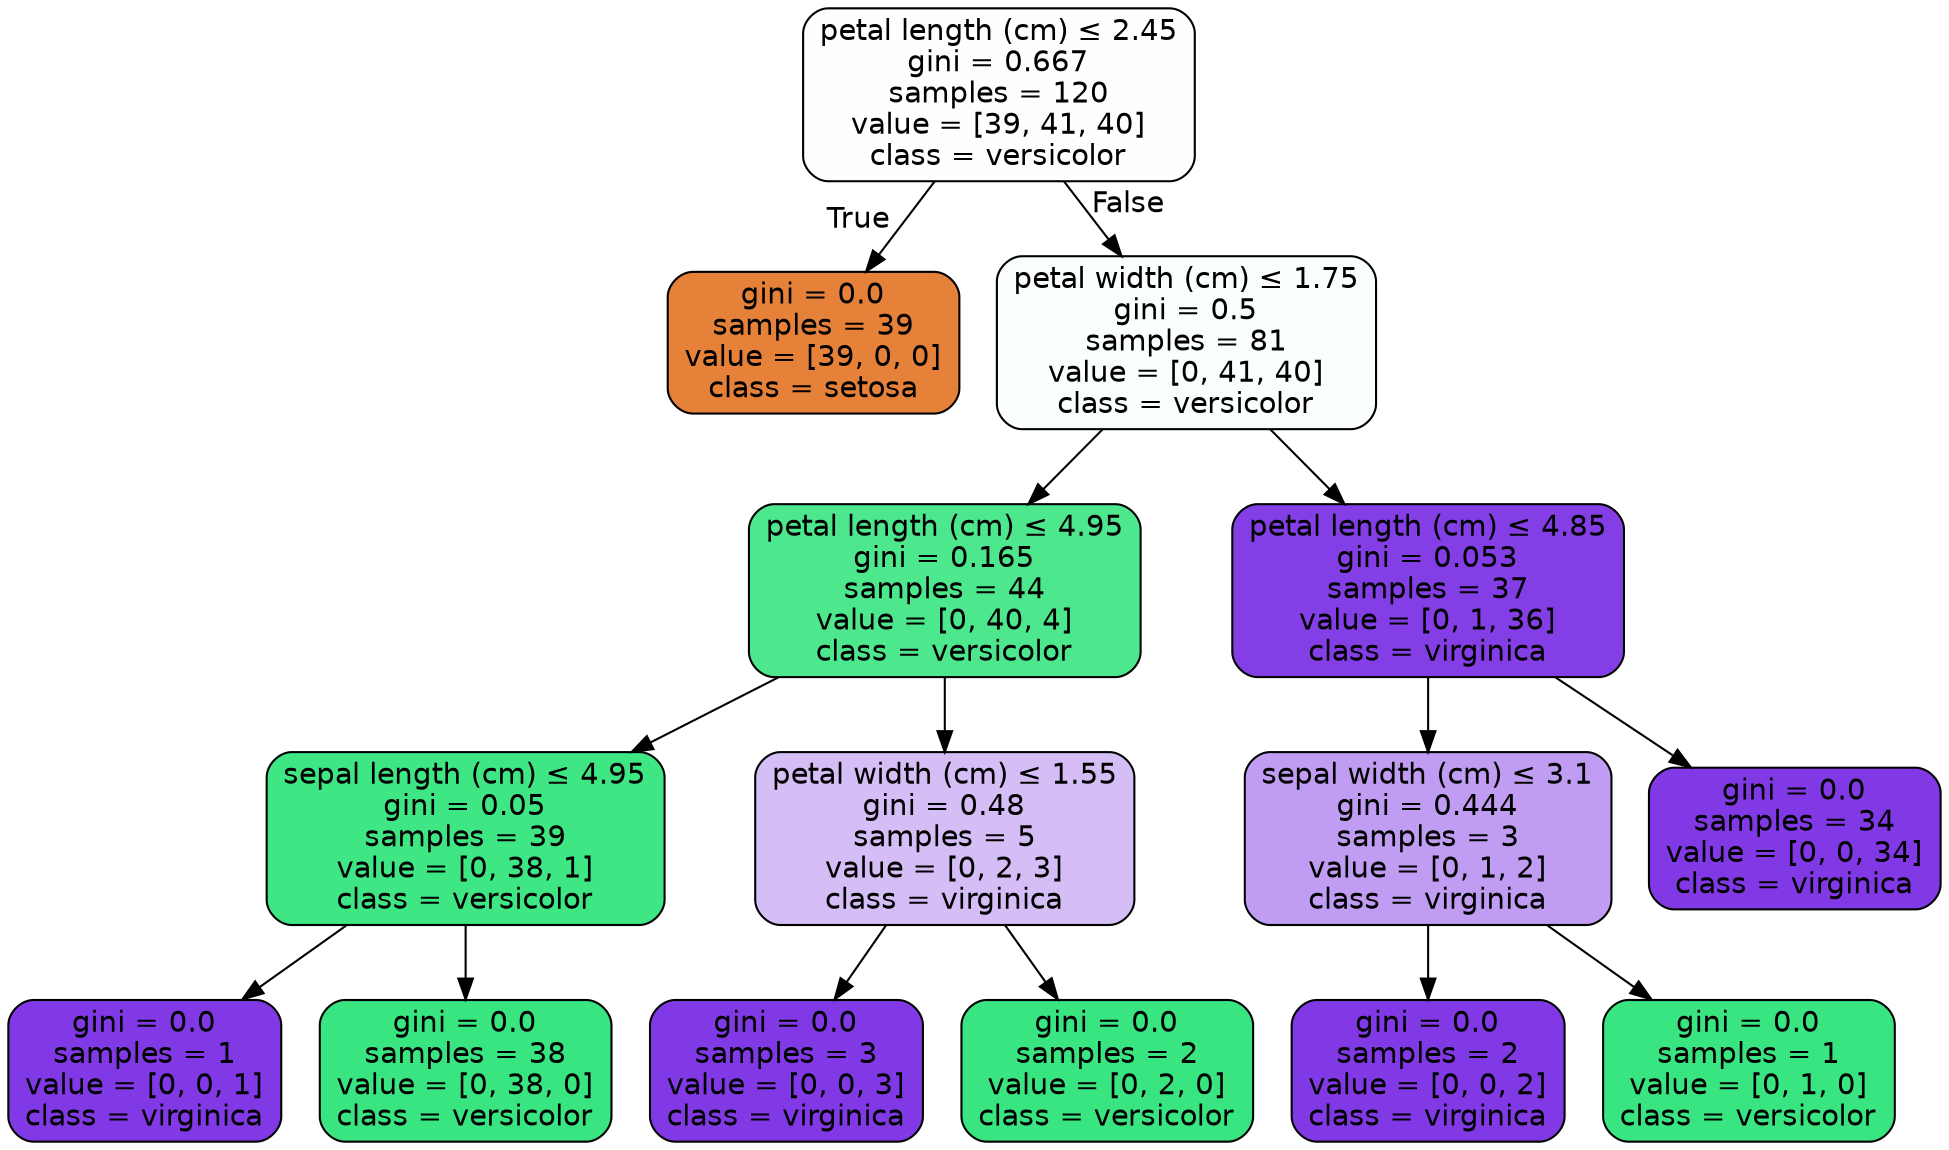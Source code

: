 digraph Tree {
node [shape=box, style="filled, rounded", color="black", fontname=helvetica] ;
edge [fontname=helvetica] ;
0 [label=<petal length (cm) &le; 2.45<br/>gini = 0.667<br/>samples = 120<br/>value = [39, 41, 40]<br/>class = versicolor>, fillcolor="#fdfffd"] ;
1 [label=<gini = 0.0<br/>samples = 39<br/>value = [39, 0, 0]<br/>class = setosa>, fillcolor="#e58139"] ;
0 -> 1 [labeldistance=2.5, labelangle=45, headlabel="True"] ;
2 [label=<petal width (cm) &le; 1.75<br/>gini = 0.5<br/>samples = 81<br/>value = [0, 41, 40]<br/>class = versicolor>, fillcolor="#fafefc"] ;
0 -> 2 [labeldistance=2.5, labelangle=-45, headlabel="False"] ;
3 [label=<petal length (cm) &le; 4.95<br/>gini = 0.165<br/>samples = 44<br/>value = [0, 40, 4]<br/>class = versicolor>, fillcolor="#4de88e"] ;
2 -> 3 ;
4 [label=<sepal length (cm) &le; 4.95<br/>gini = 0.05<br/>samples = 39<br/>value = [0, 38, 1]<br/>class = versicolor>, fillcolor="#3ee684"] ;
3 -> 4 ;
5 [label=<gini = 0.0<br/>samples = 1<br/>value = [0, 0, 1]<br/>class = virginica>, fillcolor="#8139e5"] ;
4 -> 5 ;
6 [label=<gini = 0.0<br/>samples = 38<br/>value = [0, 38, 0]<br/>class = versicolor>, fillcolor="#39e581"] ;
4 -> 6 ;
7 [label=<petal width (cm) &le; 1.55<br/>gini = 0.48<br/>samples = 5<br/>value = [0, 2, 3]<br/>class = virginica>, fillcolor="#d5bdf6"] ;
3 -> 7 ;
8 [label=<gini = 0.0<br/>samples = 3<br/>value = [0, 0, 3]<br/>class = virginica>, fillcolor="#8139e5"] ;
7 -> 8 ;
9 [label=<gini = 0.0<br/>samples = 2<br/>value = [0, 2, 0]<br/>class = versicolor>, fillcolor="#39e581"] ;
7 -> 9 ;
10 [label=<petal length (cm) &le; 4.85<br/>gini = 0.053<br/>samples = 37<br/>value = [0, 1, 36]<br/>class = virginica>, fillcolor="#843ee6"] ;
2 -> 10 ;
11 [label=<sepal width (cm) &le; 3.1<br/>gini = 0.444<br/>samples = 3<br/>value = [0, 1, 2]<br/>class = virginica>, fillcolor="#c09cf2"] ;
10 -> 11 ;
12 [label=<gini = 0.0<br/>samples = 2<br/>value = [0, 0, 2]<br/>class = virginica>, fillcolor="#8139e5"] ;
11 -> 12 ;
13 [label=<gini = 0.0<br/>samples = 1<br/>value = [0, 1, 0]<br/>class = versicolor>, fillcolor="#39e581"] ;
11 -> 13 ;
14 [label=<gini = 0.0<br/>samples = 34<br/>value = [0, 0, 34]<br/>class = virginica>, fillcolor="#8139e5"] ;
10 -> 14 ;
}